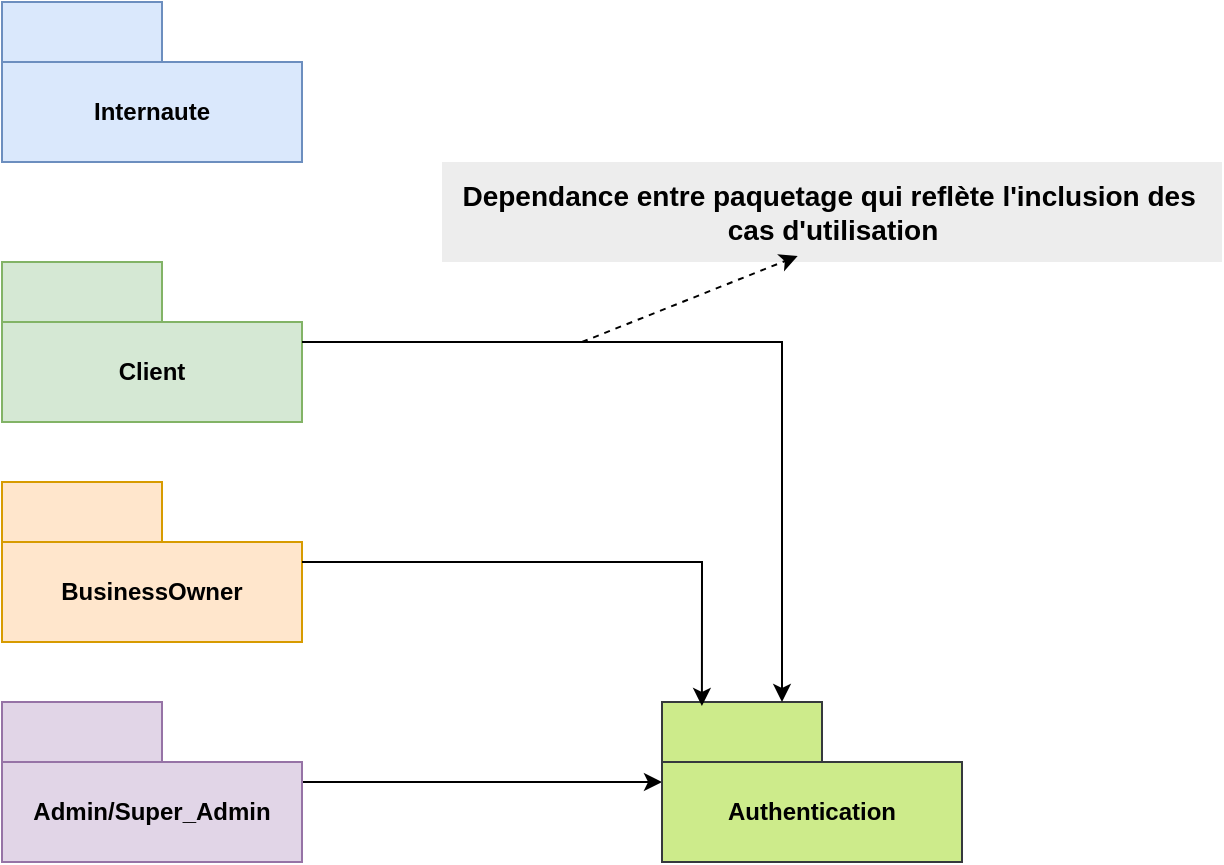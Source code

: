 <mxfile version="24.7.12">
  <diagram name="Page-1" id="uqoz3_uKeKNAAwRPlg_T">
    <mxGraphModel dx="1039" dy="554" grid="1" gridSize="10" guides="1" tooltips="1" connect="1" arrows="1" fold="1" page="1" pageScale="1" pageWidth="850" pageHeight="1100" math="0" shadow="0">
      <root>
        <mxCell id="0" />
        <mxCell id="1" parent="0" />
        <mxCell id="Wbrv9DUAgdjDScaYC-ih-1" value="Internaute" style="shape=folder;fontStyle=1;tabWidth=80;tabHeight=30;tabPosition=left;html=1;boundedLbl=1;whiteSpace=wrap;fillColor=#dae8fc;strokeColor=#6c8ebf;" parent="1" vertex="1">
          <mxGeometry x="60" y="70" width="150" height="80" as="geometry" />
        </mxCell>
        <mxCell id="Wbrv9DUAgdjDScaYC-ih-10" style="edgeStyle=orthogonalEdgeStyle;rounded=0;orthogonalLoop=1;jettySize=auto;html=1;" parent="1" source="Wbrv9DUAgdjDScaYC-ih-2" target="Wbrv9DUAgdjDScaYC-ih-5" edge="1">
          <mxGeometry relative="1" as="geometry" />
        </mxCell>
        <mxCell id="Wbrv9DUAgdjDScaYC-ih-2" value="&lt;div&gt;Admin/Super_Admin&lt;/div&gt;" style="shape=folder;fontStyle=1;tabWidth=80;tabHeight=30;tabPosition=left;html=1;boundedLbl=1;whiteSpace=wrap;fillColor=#e1d5e7;strokeColor=#9673a6;" parent="1" vertex="1">
          <mxGeometry x="60" y="420" width="150" height="80" as="geometry" />
        </mxCell>
        <mxCell id="Wbrv9DUAgdjDScaYC-ih-3" value="BusinessOwner" style="shape=folder;fontStyle=1;tabWidth=80;tabHeight=30;tabPosition=left;html=1;boundedLbl=1;whiteSpace=wrap;fillColor=#ffe6cc;strokeColor=#d79b00;" parent="1" vertex="1">
          <mxGeometry x="60" y="310" width="150" height="80" as="geometry" />
        </mxCell>
        <mxCell id="Wbrv9DUAgdjDScaYC-ih-4" value="Client" style="shape=folder;fontStyle=1;tabWidth=80;tabHeight=30;tabPosition=left;html=1;boundedLbl=1;whiteSpace=wrap;fillColor=#d5e8d4;strokeColor=#82b366;" parent="1" vertex="1">
          <mxGeometry x="60" y="200" width="150" height="80" as="geometry" />
        </mxCell>
        <mxCell id="Wbrv9DUAgdjDScaYC-ih-5" value="Authentication" style="shape=folder;fontStyle=1;tabWidth=80;tabHeight=30;tabPosition=left;html=1;boundedLbl=1;whiteSpace=wrap;fillColor=#cdeb8b;strokeColor=#36393d;" parent="1" vertex="1">
          <mxGeometry x="390" y="420" width="150" height="80" as="geometry" />
        </mxCell>
        <mxCell id="Wbrv9DUAgdjDScaYC-ih-8" style="edgeStyle=orthogonalEdgeStyle;rounded=0;orthogonalLoop=1;jettySize=auto;html=1;entryX=0.4;entryY=0;entryDx=0;entryDy=0;entryPerimeter=0;" parent="1" source="Wbrv9DUAgdjDScaYC-ih-4" target="Wbrv9DUAgdjDScaYC-ih-5" edge="1">
          <mxGeometry relative="1" as="geometry" />
        </mxCell>
        <mxCell id="Wbrv9DUAgdjDScaYC-ih-9" style="edgeStyle=orthogonalEdgeStyle;rounded=0;orthogonalLoop=1;jettySize=auto;html=1;entryX=0.133;entryY=0.025;entryDx=0;entryDy=0;entryPerimeter=0;" parent="1" source="Wbrv9DUAgdjDScaYC-ih-3" target="Wbrv9DUAgdjDScaYC-ih-5" edge="1">
          <mxGeometry relative="1" as="geometry" />
        </mxCell>
        <mxCell id="Wbrv9DUAgdjDScaYC-ih-11" value="&lt;div style=&quot;font-size: 14px;&quot;&gt;&lt;font style=&quot;font-size: 14px;&quot;&gt;&lt;b&gt;Dependance entre paquetage qui reflète l&#39;inclusion des&amp;nbsp;&lt;/b&gt;&lt;/font&gt;&lt;/div&gt;&lt;div style=&quot;font-size: 14px;&quot;&gt;&lt;font style=&quot;font-size: 14px;&quot;&gt;&lt;b&gt;cas d&#39;utilisation&lt;/b&gt;&lt;/font&gt;&lt;/div&gt;" style="text;html=1;align=center;verticalAlign=middle;resizable=0;points=[];autosize=1;strokeColor=none;fillColor=#EDEDED;" parent="1" vertex="1">
          <mxGeometry x="280" y="150" width="390" height="50" as="geometry" />
        </mxCell>
        <mxCell id="Wbrv9DUAgdjDScaYC-ih-12" value="" style="endArrow=classic;html=1;rounded=0;entryX=0.456;entryY=0.94;entryDx=0;entryDy=0;entryPerimeter=0;dashed=1;" parent="1" target="Wbrv9DUAgdjDScaYC-ih-11" edge="1">
          <mxGeometry width="50" height="50" relative="1" as="geometry">
            <mxPoint x="350" y="240" as="sourcePoint" />
            <mxPoint x="400" y="190" as="targetPoint" />
          </mxGeometry>
        </mxCell>
      </root>
    </mxGraphModel>
  </diagram>
</mxfile>
